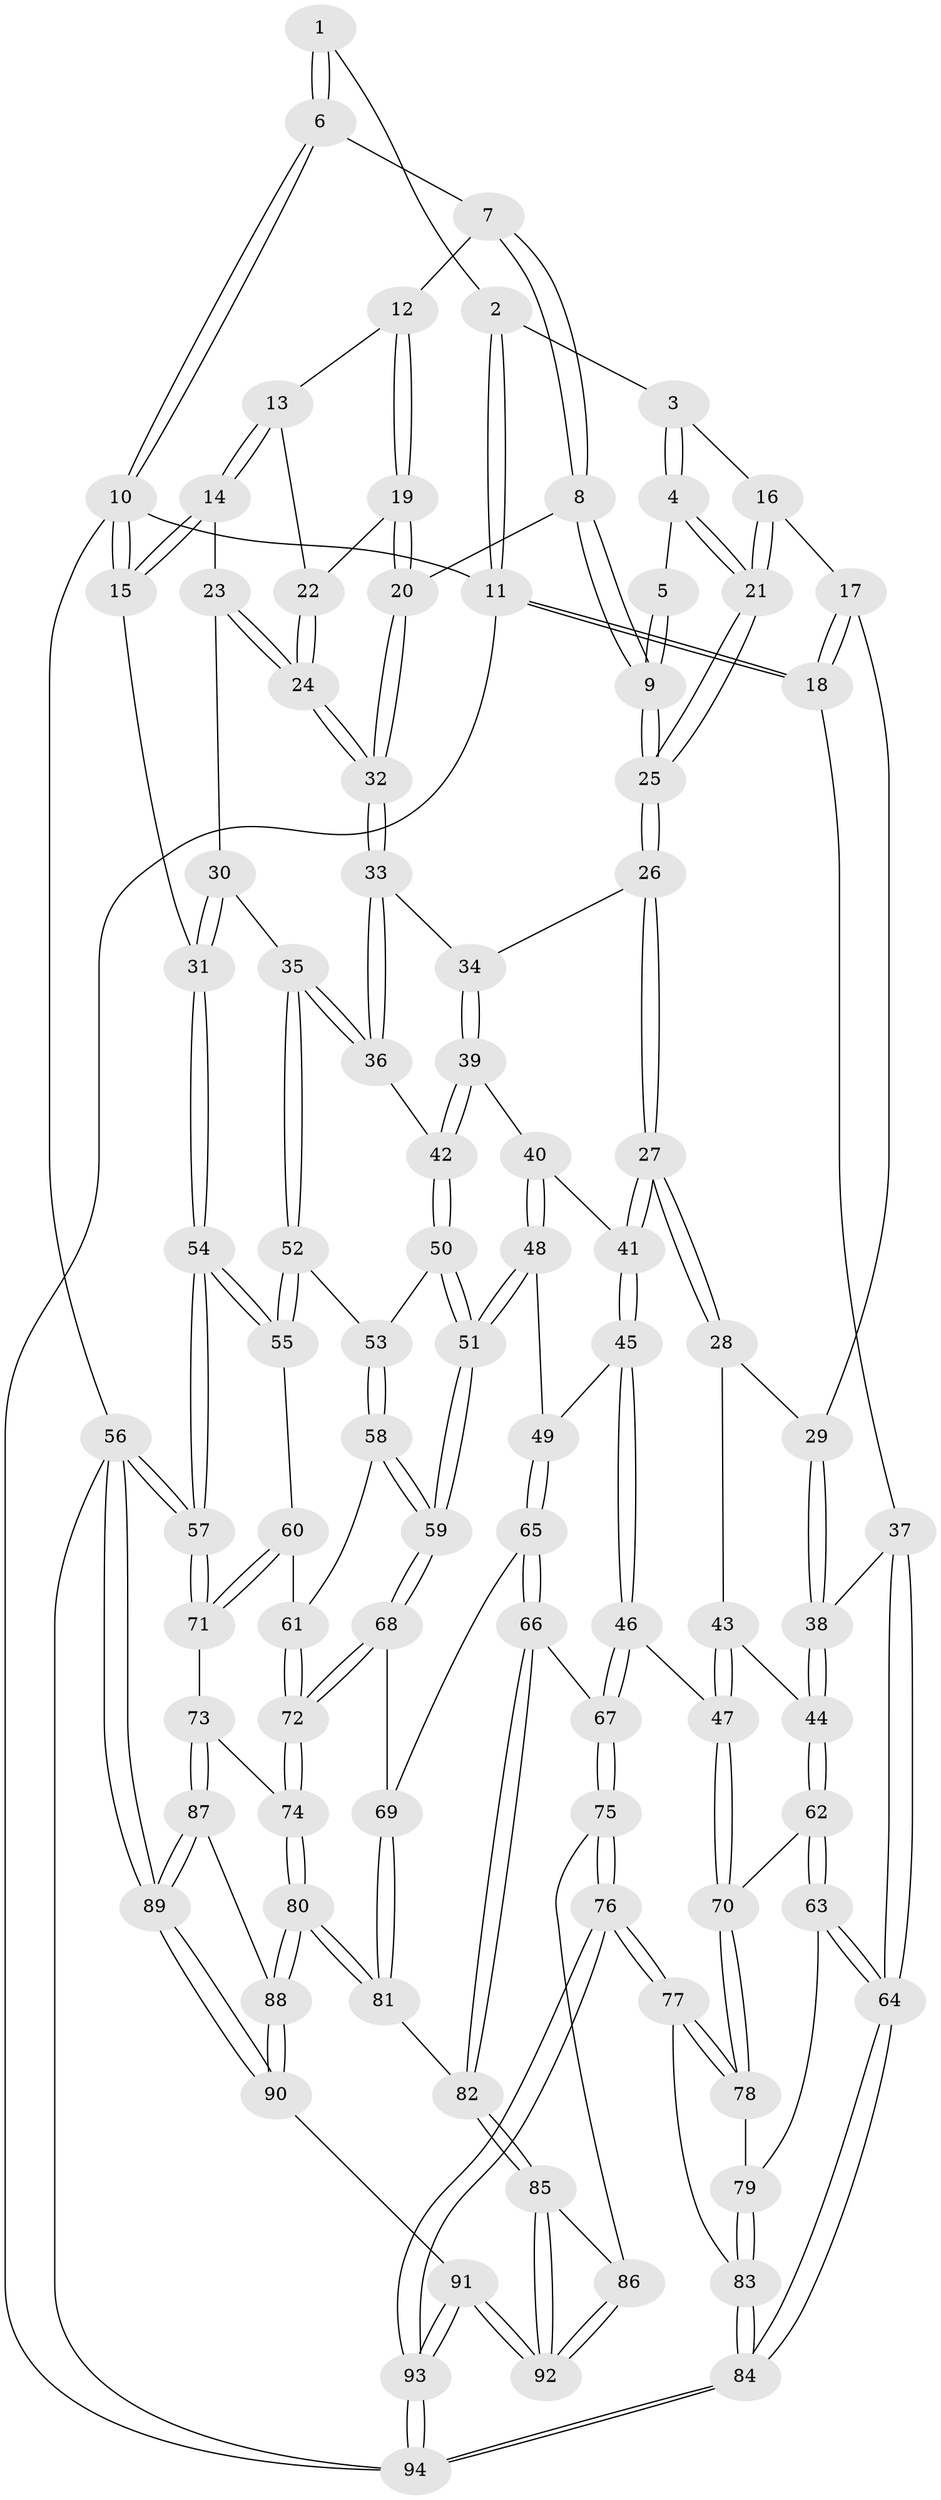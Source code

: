 // coarse degree distribution, {4: 0.48214285714285715, 5: 0.32142857142857145, 2: 0.017857142857142856, 6: 0.03571428571428571, 3: 0.125, 7: 0.017857142857142856}
// Generated by graph-tools (version 1.1) at 2025/52/02/27/25 19:52:37]
// undirected, 94 vertices, 232 edges
graph export_dot {
graph [start="1"]
  node [color=gray90,style=filled];
  1 [pos="+0.5859980475408073+0"];
  2 [pos="+0.2470164246001137+0"];
  3 [pos="+0.2625260676328757+0"];
  4 [pos="+0.39553336826924346+0.10720377013975158"];
  5 [pos="+0.5070116096848355+0"];
  6 [pos="+0.6404913693220845+0"];
  7 [pos="+0.646056215123042+0"];
  8 [pos="+0.4790102084848686+0.2059077202673052"];
  9 [pos="+0.4741092623048693+0.2072207749847451"];
  10 [pos="+1+0"];
  11 [pos="+0+0"];
  12 [pos="+0.6697981178057921+0"];
  13 [pos="+0.8174303886670329+0.09725686880939867"];
  14 [pos="+0.882075851328522+0.10438215192449185"];
  15 [pos="+1+0"];
  16 [pos="+0.19447202087652543+0.09073506665006037"];
  17 [pos="+0.13033238646329617+0.15750839482701529"];
  18 [pos="+0+0"];
  19 [pos="+0.635817014491385+0.20200085228966866"];
  20 [pos="+0.634223972205013+0.20491294868462306"];
  21 [pos="+0.4167639185502275+0.1928120943890119"];
  22 [pos="+0.8097204433748667+0.10525083065438928"];
  23 [pos="+0.9050927972967978+0.23132446251260158"];
  24 [pos="+0.7682633452051028+0.32286699068289676"];
  25 [pos="+0.431736226687336+0.22191916225567584"];
  26 [pos="+0.37964187585922077+0.3219197161741505"];
  27 [pos="+0.34694177399641524+0.35190407934999857"];
  28 [pos="+0.2550232739623505+0.3567788162580218"];
  29 [pos="+0.12559245995752374+0.29524809458404877"];
  30 [pos="+1+0.2916843537169725"];
  31 [pos="+1+0.3134157842615243"];
  32 [pos="+0.7431188949896385+0.347925492796172"];
  33 [pos="+0.7434961903000363+0.3779312679186213"];
  34 [pos="+0.618163317523702+0.41714973870254984"];
  35 [pos="+0.7952485256930902+0.4377476917581346"];
  36 [pos="+0.7690966947127653+0.4144590507864628"];
  37 [pos="+0+0.36767759002649314"];
  38 [pos="+0+0.3644066000915699"];
  39 [pos="+0.5763295227527429+0.497457180457753"];
  40 [pos="+0.5652419042854357+0.5100052679345076"];
  41 [pos="+0.3532143688664019+0.36830022584316496"];
  42 [pos="+0.6619343293870443+0.5413950606111365"];
  43 [pos="+0.22876058123119464+0.4249618364071322"];
  44 [pos="+0.11854975454645307+0.5898687296452382"];
  45 [pos="+0.400258955498023+0.5641844579983762"];
  46 [pos="+0.3111286017500534+0.6718574418359028"];
  47 [pos="+0.2686743891287703+0.6622538366726759"];
  48 [pos="+0.5384877940990087+0.5897541581108438"];
  49 [pos="+0.4771663034339796+0.5917924954437653"];
  50 [pos="+0.6555041944202397+0.5627246015356595"];
  51 [pos="+0.5988276167493646+0.6381565308336661"];
  52 [pos="+0.8168096401768546+0.47130904603927243"];
  53 [pos="+0.7331708445929223+0.5861196950637367"];
  54 [pos="+1+0.6548338879915748"];
  55 [pos="+0.9239094011193306+0.559780604274252"];
  56 [pos="+1+1"];
  57 [pos="+1+0.7789796074921126"];
  58 [pos="+0.7252308845343481+0.6094912251956669"];
  59 [pos="+0.6009488738798819+0.6420709045357825"];
  60 [pos="+0.7827525617082572+0.6702311523128788"];
  61 [pos="+0.757322291822549+0.6723599479919139"];
  62 [pos="+0.1220056467736586+0.6621834566735435"];
  63 [pos="+0+0.7363880043983504"];
  64 [pos="+0+0.7757664244886716"];
  65 [pos="+0.46730988167701193+0.7507622766458544"];
  66 [pos="+0.4342161991956311+0.7741645428757978"];
  67 [pos="+0.3620019194799132+0.7899331959146672"];
  68 [pos="+0.6096491546222217+0.6895313488816373"];
  69 [pos="+0.5537259285738415+0.7388394988462614"];
  70 [pos="+0.1384120882097712+0.6684183063110656"];
  71 [pos="+0.8608803508635734+0.8094535570055282"];
  72 [pos="+0.6841037899432127+0.7419454850308066"];
  73 [pos="+0.8138340650169111+0.8273262621571118"];
  74 [pos="+0.6867814318773388+0.7493006045413109"];
  75 [pos="+0.3129500824887213+0.9205937751998287"];
  76 [pos="+0.3103354705040997+0.9234706407253767"];
  77 [pos="+0.210373782009685+0.8715594896457528"];
  78 [pos="+0.21021531652619624+0.8713868161273548"];
  79 [pos="+0.09472924125149201+0.8370323112739274"];
  80 [pos="+0.6220557441451622+0.8887552468185659"];
  81 [pos="+0.5757139012202456+0.877714597143292"];
  82 [pos="+0.5564737728997287+0.8820718869589619"];
  83 [pos="+0.07702810641519475+0.9377687290709837"];
  84 [pos="+0+1"];
  85 [pos="+0.5296968189299729+0.9034788961220863"];
  86 [pos="+0.46067612648132417+0.9232269767914791"];
  87 [pos="+0.7837953862930234+0.8791663901397655"];
  88 [pos="+0.642709195035031+0.9132164217232178"];
  89 [pos="+0.8646796936828688+1"];
  90 [pos="+0.6802099537801773+1"];
  91 [pos="+0.5801287215897348+1"];
  92 [pos="+0.5401977479487505+1"];
  93 [pos="+0.2702103336278484+1"];
  94 [pos="+0+1"];
  1 -- 2;
  1 -- 6;
  1 -- 6;
  2 -- 3;
  2 -- 11;
  2 -- 11;
  3 -- 4;
  3 -- 4;
  3 -- 16;
  4 -- 5;
  4 -- 21;
  4 -- 21;
  5 -- 9;
  5 -- 9;
  6 -- 7;
  6 -- 10;
  6 -- 10;
  7 -- 8;
  7 -- 8;
  7 -- 12;
  8 -- 9;
  8 -- 9;
  8 -- 20;
  9 -- 25;
  9 -- 25;
  10 -- 11;
  10 -- 15;
  10 -- 15;
  10 -- 56;
  11 -- 18;
  11 -- 18;
  11 -- 94;
  12 -- 13;
  12 -- 19;
  12 -- 19;
  13 -- 14;
  13 -- 14;
  13 -- 22;
  14 -- 15;
  14 -- 15;
  14 -- 23;
  15 -- 31;
  16 -- 17;
  16 -- 21;
  16 -- 21;
  17 -- 18;
  17 -- 18;
  17 -- 29;
  18 -- 37;
  19 -- 20;
  19 -- 20;
  19 -- 22;
  20 -- 32;
  20 -- 32;
  21 -- 25;
  21 -- 25;
  22 -- 24;
  22 -- 24;
  23 -- 24;
  23 -- 24;
  23 -- 30;
  24 -- 32;
  24 -- 32;
  25 -- 26;
  25 -- 26;
  26 -- 27;
  26 -- 27;
  26 -- 34;
  27 -- 28;
  27 -- 28;
  27 -- 41;
  27 -- 41;
  28 -- 29;
  28 -- 43;
  29 -- 38;
  29 -- 38;
  30 -- 31;
  30 -- 31;
  30 -- 35;
  31 -- 54;
  31 -- 54;
  32 -- 33;
  32 -- 33;
  33 -- 34;
  33 -- 36;
  33 -- 36;
  34 -- 39;
  34 -- 39;
  35 -- 36;
  35 -- 36;
  35 -- 52;
  35 -- 52;
  36 -- 42;
  37 -- 38;
  37 -- 64;
  37 -- 64;
  38 -- 44;
  38 -- 44;
  39 -- 40;
  39 -- 42;
  39 -- 42;
  40 -- 41;
  40 -- 48;
  40 -- 48;
  41 -- 45;
  41 -- 45;
  42 -- 50;
  42 -- 50;
  43 -- 44;
  43 -- 47;
  43 -- 47;
  44 -- 62;
  44 -- 62;
  45 -- 46;
  45 -- 46;
  45 -- 49;
  46 -- 47;
  46 -- 67;
  46 -- 67;
  47 -- 70;
  47 -- 70;
  48 -- 49;
  48 -- 51;
  48 -- 51;
  49 -- 65;
  49 -- 65;
  50 -- 51;
  50 -- 51;
  50 -- 53;
  51 -- 59;
  51 -- 59;
  52 -- 53;
  52 -- 55;
  52 -- 55;
  53 -- 58;
  53 -- 58;
  54 -- 55;
  54 -- 55;
  54 -- 57;
  54 -- 57;
  55 -- 60;
  56 -- 57;
  56 -- 57;
  56 -- 89;
  56 -- 89;
  56 -- 94;
  57 -- 71;
  57 -- 71;
  58 -- 59;
  58 -- 59;
  58 -- 61;
  59 -- 68;
  59 -- 68;
  60 -- 61;
  60 -- 71;
  60 -- 71;
  61 -- 72;
  61 -- 72;
  62 -- 63;
  62 -- 63;
  62 -- 70;
  63 -- 64;
  63 -- 64;
  63 -- 79;
  64 -- 84;
  64 -- 84;
  65 -- 66;
  65 -- 66;
  65 -- 69;
  66 -- 67;
  66 -- 82;
  66 -- 82;
  67 -- 75;
  67 -- 75;
  68 -- 69;
  68 -- 72;
  68 -- 72;
  69 -- 81;
  69 -- 81;
  70 -- 78;
  70 -- 78;
  71 -- 73;
  72 -- 74;
  72 -- 74;
  73 -- 74;
  73 -- 87;
  73 -- 87;
  74 -- 80;
  74 -- 80;
  75 -- 76;
  75 -- 76;
  75 -- 86;
  76 -- 77;
  76 -- 77;
  76 -- 93;
  76 -- 93;
  77 -- 78;
  77 -- 78;
  77 -- 83;
  78 -- 79;
  79 -- 83;
  79 -- 83;
  80 -- 81;
  80 -- 81;
  80 -- 88;
  80 -- 88;
  81 -- 82;
  82 -- 85;
  82 -- 85;
  83 -- 84;
  83 -- 84;
  84 -- 94;
  84 -- 94;
  85 -- 86;
  85 -- 92;
  85 -- 92;
  86 -- 92;
  86 -- 92;
  87 -- 88;
  87 -- 89;
  87 -- 89;
  88 -- 90;
  88 -- 90;
  89 -- 90;
  89 -- 90;
  90 -- 91;
  91 -- 92;
  91 -- 92;
  91 -- 93;
  91 -- 93;
  93 -- 94;
  93 -- 94;
}
